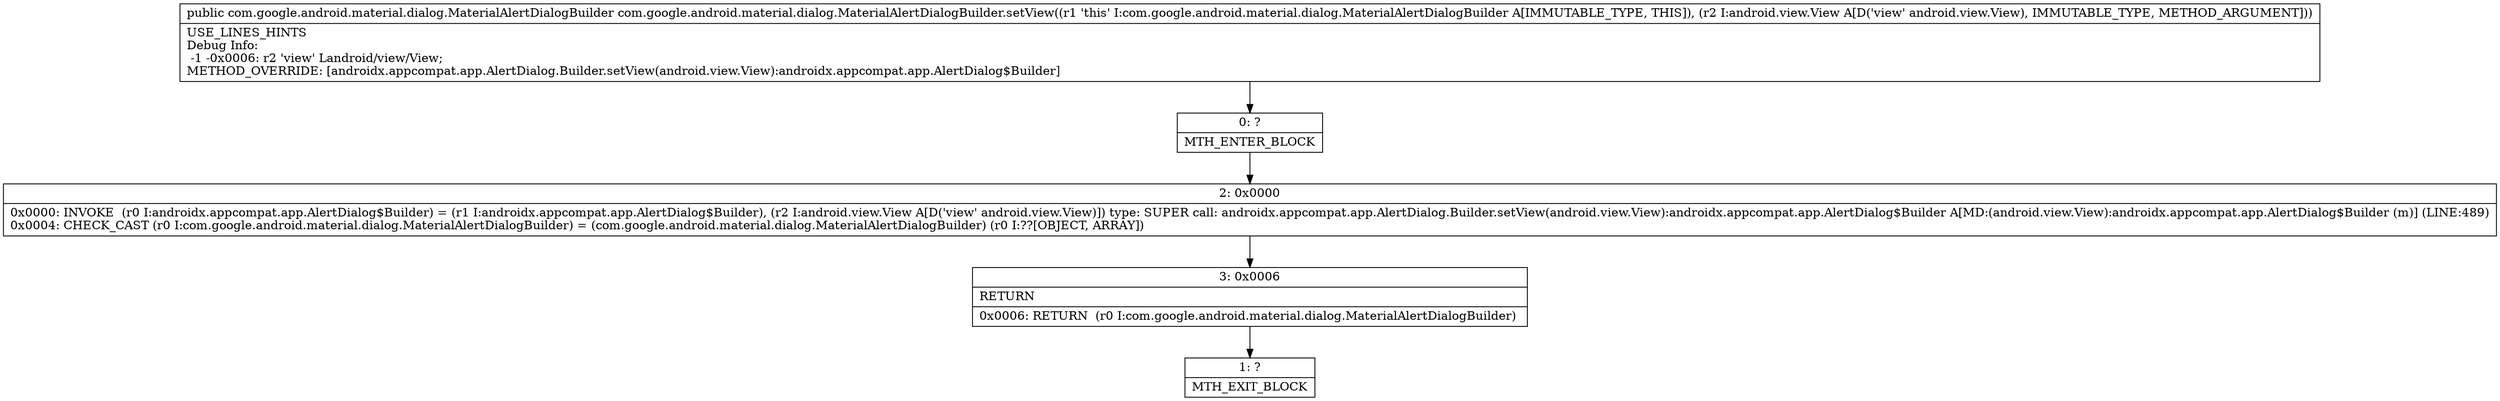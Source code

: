 digraph "CFG forcom.google.android.material.dialog.MaterialAlertDialogBuilder.setView(Landroid\/view\/View;)Lcom\/google\/android\/material\/dialog\/MaterialAlertDialogBuilder;" {
Node_0 [shape=record,label="{0\:\ ?|MTH_ENTER_BLOCK\l}"];
Node_2 [shape=record,label="{2\:\ 0x0000|0x0000: INVOKE  (r0 I:androidx.appcompat.app.AlertDialog$Builder) = (r1 I:androidx.appcompat.app.AlertDialog$Builder), (r2 I:android.view.View A[D('view' android.view.View)]) type: SUPER call: androidx.appcompat.app.AlertDialog.Builder.setView(android.view.View):androidx.appcompat.app.AlertDialog$Builder A[MD:(android.view.View):androidx.appcompat.app.AlertDialog$Builder (m)] (LINE:489)\l0x0004: CHECK_CAST (r0 I:com.google.android.material.dialog.MaterialAlertDialogBuilder) = (com.google.android.material.dialog.MaterialAlertDialogBuilder) (r0 I:??[OBJECT, ARRAY]) \l}"];
Node_3 [shape=record,label="{3\:\ 0x0006|RETURN\l|0x0006: RETURN  (r0 I:com.google.android.material.dialog.MaterialAlertDialogBuilder) \l}"];
Node_1 [shape=record,label="{1\:\ ?|MTH_EXIT_BLOCK\l}"];
MethodNode[shape=record,label="{public com.google.android.material.dialog.MaterialAlertDialogBuilder com.google.android.material.dialog.MaterialAlertDialogBuilder.setView((r1 'this' I:com.google.android.material.dialog.MaterialAlertDialogBuilder A[IMMUTABLE_TYPE, THIS]), (r2 I:android.view.View A[D('view' android.view.View), IMMUTABLE_TYPE, METHOD_ARGUMENT]))  | USE_LINES_HINTS\lDebug Info:\l  \-1 \-0x0006: r2 'view' Landroid\/view\/View;\lMETHOD_OVERRIDE: [androidx.appcompat.app.AlertDialog.Builder.setView(android.view.View):androidx.appcompat.app.AlertDialog$Builder]\l}"];
MethodNode -> Node_0;Node_0 -> Node_2;
Node_2 -> Node_3;
Node_3 -> Node_1;
}

